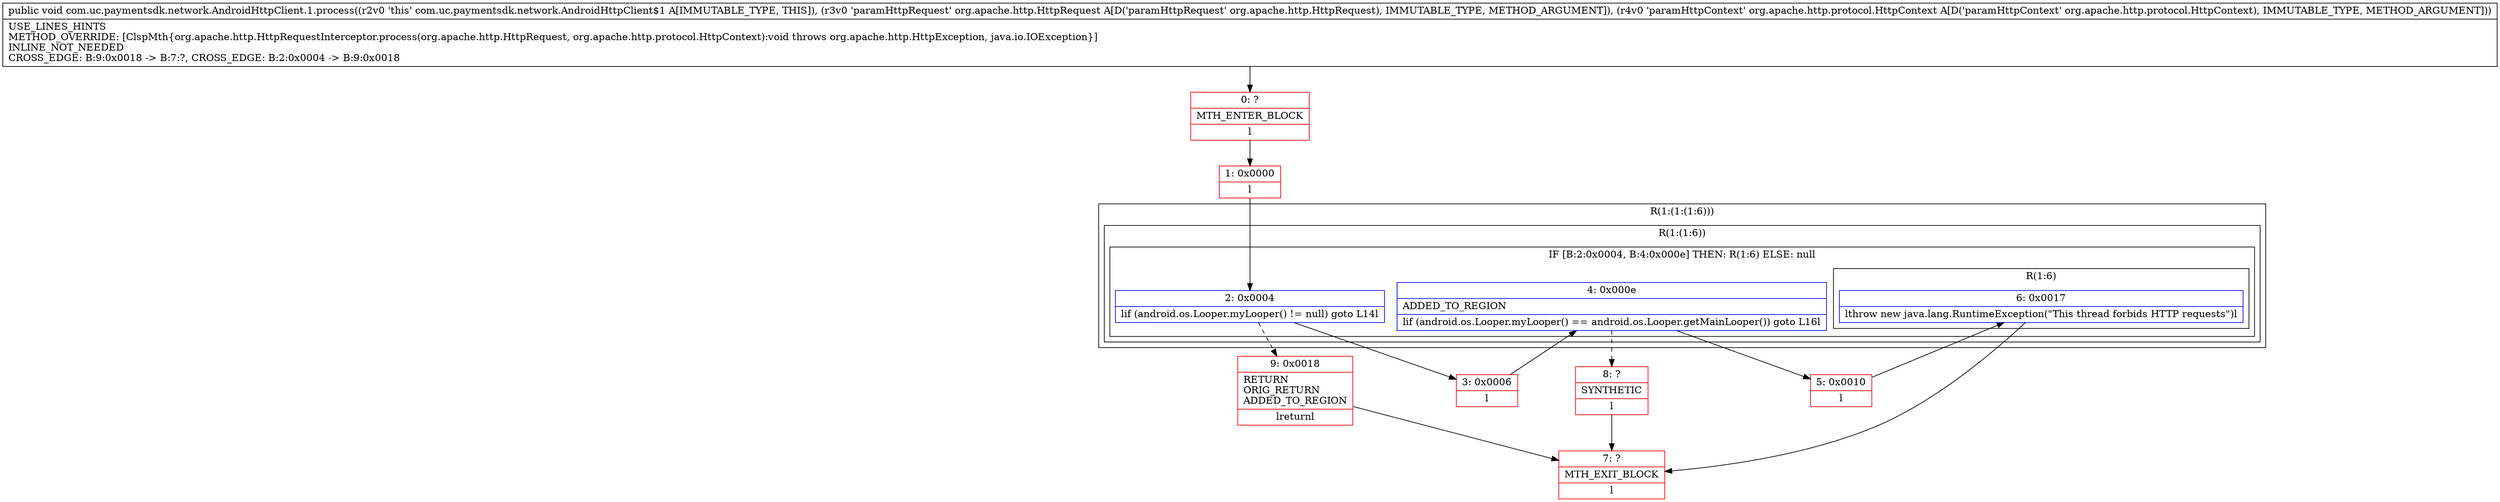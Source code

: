 digraph "CFG forcom.uc.paymentsdk.network.AndroidHttpClient.1.process(Lorg\/apache\/http\/HttpRequest;Lorg\/apache\/http\/protocol\/HttpContext;)V" {
subgraph cluster_Region_1402603419 {
label = "R(1:(1:(1:6)))";
node [shape=record,color=blue];
subgraph cluster_Region_1534718630 {
label = "R(1:(1:6))";
node [shape=record,color=blue];
subgraph cluster_IfRegion_1671908320 {
label = "IF [B:2:0x0004, B:4:0x000e] THEN: R(1:6) ELSE: null";
node [shape=record,color=blue];
Node_2 [shape=record,label="{2\:\ 0x0004|lif (android.os.Looper.myLooper() != null) goto L14l}"];
Node_4 [shape=record,label="{4\:\ 0x000e|ADDED_TO_REGION\l|lif (android.os.Looper.myLooper() == android.os.Looper.getMainLooper()) goto L16l}"];
subgraph cluster_Region_100677859 {
label = "R(1:6)";
node [shape=record,color=blue];
Node_6 [shape=record,label="{6\:\ 0x0017|lthrow new java.lang.RuntimeException(\"This thread forbids HTTP requests\")l}"];
}
}
}
}
Node_0 [shape=record,color=red,label="{0\:\ ?|MTH_ENTER_BLOCK\l|l}"];
Node_1 [shape=record,color=red,label="{1\:\ 0x0000|l}"];
Node_3 [shape=record,color=red,label="{3\:\ 0x0006|l}"];
Node_5 [shape=record,color=red,label="{5\:\ 0x0010|l}"];
Node_7 [shape=record,color=red,label="{7\:\ ?|MTH_EXIT_BLOCK\l|l}"];
Node_8 [shape=record,color=red,label="{8\:\ ?|SYNTHETIC\l|l}"];
Node_9 [shape=record,color=red,label="{9\:\ 0x0018|RETURN\lORIG_RETURN\lADDED_TO_REGION\l|lreturnl}"];
MethodNode[shape=record,label="{public void com.uc.paymentsdk.network.AndroidHttpClient.1.process((r2v0 'this' com.uc.paymentsdk.network.AndroidHttpClient$1 A[IMMUTABLE_TYPE, THIS]), (r3v0 'paramHttpRequest' org.apache.http.HttpRequest A[D('paramHttpRequest' org.apache.http.HttpRequest), IMMUTABLE_TYPE, METHOD_ARGUMENT]), (r4v0 'paramHttpContext' org.apache.http.protocol.HttpContext A[D('paramHttpContext' org.apache.http.protocol.HttpContext), IMMUTABLE_TYPE, METHOD_ARGUMENT]))  | USE_LINES_HINTS\lMETHOD_OVERRIDE: [ClspMth\{org.apache.http.HttpRequestInterceptor.process(org.apache.http.HttpRequest, org.apache.http.protocol.HttpContext):void throws org.apache.http.HttpException, java.io.IOException\}]\lINLINE_NOT_NEEDED\lCROSS_EDGE: B:9:0x0018 \-\> B:7:?, CROSS_EDGE: B:2:0x0004 \-\> B:9:0x0018\l}"];
MethodNode -> Node_0;
Node_2 -> Node_3;
Node_2 -> Node_9[style=dashed];
Node_4 -> Node_5;
Node_4 -> Node_8[style=dashed];
Node_6 -> Node_7;
Node_0 -> Node_1;
Node_1 -> Node_2;
Node_3 -> Node_4;
Node_5 -> Node_6;
Node_8 -> Node_7;
Node_9 -> Node_7;
}

